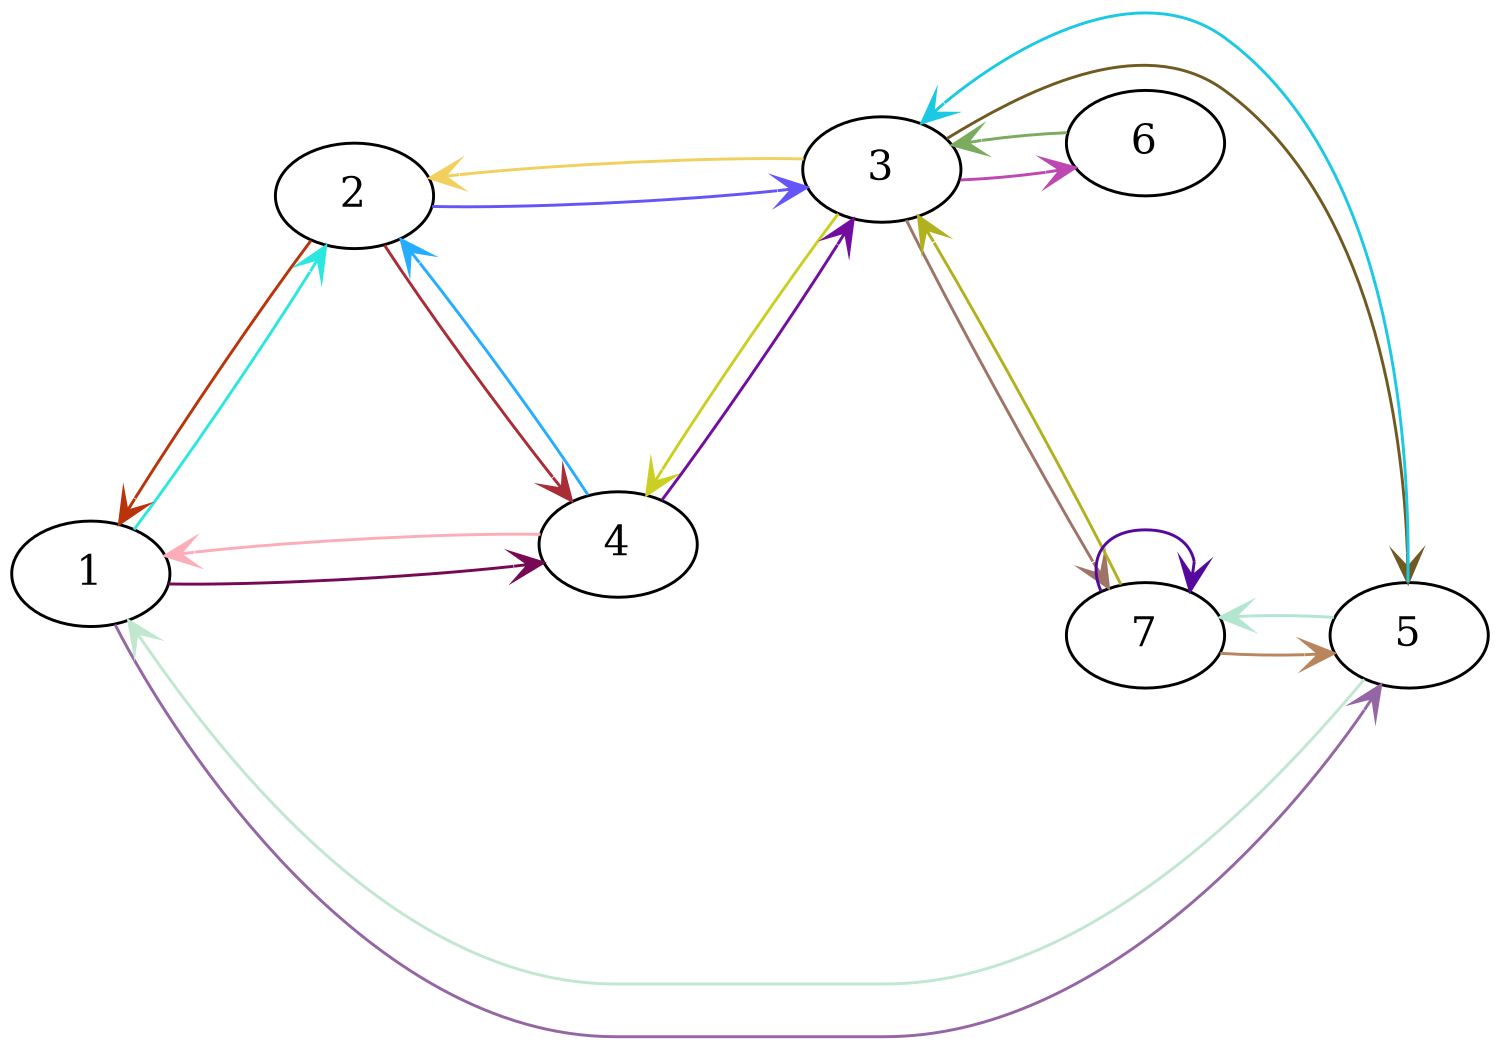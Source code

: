 digraph {
	graph [rankdir=LR ratio=0.5 size="10,10!"]
	1 [label=1]
	2 [label=2]
	3 [label=3]
	4 [label=4]
	5 [label=5]
	6 [label=6]
	7 [label=7]
	1 -> 2 [arrowhead=vee color="#2ce7df"]
	1 -> 4 [arrowhead=vee color="#770954"]
	1 -> 5 [arrowhead=vee color="#9466a3"]
	2 -> 1 [arrowhead=vee color="#b9340b"]
	2 -> 3 [arrowhead=vee color="#6355f7"]
	2 -> 4 [arrowhead=vee color="#a82d36"]
	3 -> 2 [arrowhead=vee color="#f1d05d"]
	3 -> 4 [arrowhead=vee color="#cbcf23"]
	3 -> 5 [arrowhead=vee color="#715a22"]
	3 -> 6 [arrowhead=vee color="#bf47b2"]
	3 -> 7 [arrowhead=vee color="#9e7466"]
	4 -> 1 [arrowhead=vee color="#fdadb9"]
	4 -> 2 [arrowhead=vee color="#26adff"]
	4 -> 3 [arrowhead=vee color="#730da0"]
	5 -> 1 [arrowhead=vee color="#c1e7d1"]
	5 -> 3 [arrowhead=vee color="#1cc9e3"]
	5 -> 7 [arrowhead=vee color="#b2e6d1"]
	6 -> 3 [arrowhead=vee color="#7caa5f"]
	7 -> 3 [arrowhead=vee color="#b1b120"]
	7 -> 5 [arrowhead=vee color="#b8855d"]
	7 -> 7 [arrowhead=vee color="#54089c"]
}
